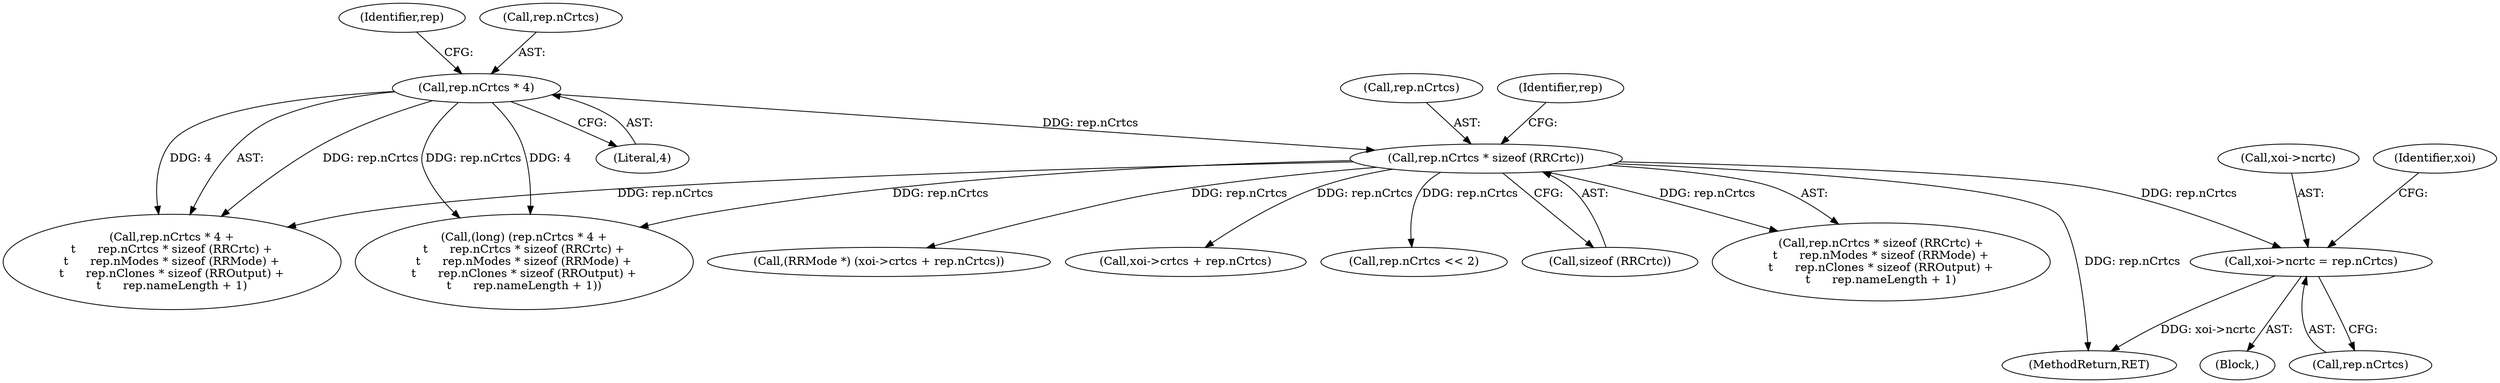 digraph "0_libXrandr_a0df3e1c7728205e5c7650b2e6dce684139254a6_0@pointer" {
"1000333" [label="(Call,xoi->ncrtc = rep.nCrtcs)"];
"1000241" [label="(Call,rep.nCrtcs * sizeof (RRCrtc))"];
"1000235" [label="(Call,rep.nCrtcs * 4)"];
"1000416" [label="(Call,rep.nCrtcs << 2)"];
"1000245" [label="(Call,sizeof (RRCrtc))"];
"1000487" [label="(MethodReturn,RET)"];
"1000239" [label="(Literal,4)"];
"1000240" [label="(Call,rep.nCrtcs * sizeof (RRCrtc) +\n\t      rep.nModes * sizeof (RRMode) +\n\t      rep.nClones * sizeof (RROutput) +\n\t      rep.nameLength + 1)"];
"1000242" [label="(Call,rep.nCrtcs)"];
"1000107" [label="(Block,)"];
"1000250" [label="(Identifier,rep)"];
"1000333" [label="(Call,xoi->ncrtc = rep.nCrtcs)"];
"1000234" [label="(Call,rep.nCrtcs * 4 +\n\t      rep.nCrtcs * sizeof (RRCrtc) +\n\t      rep.nModes * sizeof (RRMode) +\n\t      rep.nClones * sizeof (RROutput) +\n\t      rep.nameLength + 1)"];
"1000243" [label="(Identifier,rep)"];
"1000235" [label="(Call,rep.nCrtcs * 4)"];
"1000337" [label="(Call,rep.nCrtcs)"];
"1000236" [label="(Call,rep.nCrtcs)"];
"1000334" [label="(Call,xoi->ncrtc)"];
"1000232" [label="(Call,(long) (rep.nCrtcs * 4 +\n\t      rep.nCrtcs * sizeof (RRCrtc) +\n\t      rep.nModes * sizeof (RRMode) +\n\t      rep.nClones * sizeof (RROutput) +\n\t      rep.nameLength + 1))"];
"1000342" [label="(Identifier,xoi)"];
"1000241" [label="(Call,rep.nCrtcs * sizeof (RRCrtc))"];
"1000367" [label="(Call,(RRMode *) (xoi->crtcs + rep.nCrtcs))"];
"1000369" [label="(Call,xoi->crtcs + rep.nCrtcs)"];
"1000333" -> "1000107"  [label="AST: "];
"1000333" -> "1000337"  [label="CFG: "];
"1000334" -> "1000333"  [label="AST: "];
"1000337" -> "1000333"  [label="AST: "];
"1000342" -> "1000333"  [label="CFG: "];
"1000333" -> "1000487"  [label="DDG: xoi->ncrtc"];
"1000241" -> "1000333"  [label="DDG: rep.nCrtcs"];
"1000241" -> "1000240"  [label="AST: "];
"1000241" -> "1000245"  [label="CFG: "];
"1000242" -> "1000241"  [label="AST: "];
"1000245" -> "1000241"  [label="AST: "];
"1000250" -> "1000241"  [label="CFG: "];
"1000241" -> "1000487"  [label="DDG: rep.nCrtcs"];
"1000241" -> "1000232"  [label="DDG: rep.nCrtcs"];
"1000241" -> "1000234"  [label="DDG: rep.nCrtcs"];
"1000241" -> "1000240"  [label="DDG: rep.nCrtcs"];
"1000235" -> "1000241"  [label="DDG: rep.nCrtcs"];
"1000241" -> "1000367"  [label="DDG: rep.nCrtcs"];
"1000241" -> "1000369"  [label="DDG: rep.nCrtcs"];
"1000241" -> "1000416"  [label="DDG: rep.nCrtcs"];
"1000235" -> "1000234"  [label="AST: "];
"1000235" -> "1000239"  [label="CFG: "];
"1000236" -> "1000235"  [label="AST: "];
"1000239" -> "1000235"  [label="AST: "];
"1000243" -> "1000235"  [label="CFG: "];
"1000235" -> "1000232"  [label="DDG: rep.nCrtcs"];
"1000235" -> "1000232"  [label="DDG: 4"];
"1000235" -> "1000234"  [label="DDG: rep.nCrtcs"];
"1000235" -> "1000234"  [label="DDG: 4"];
}
